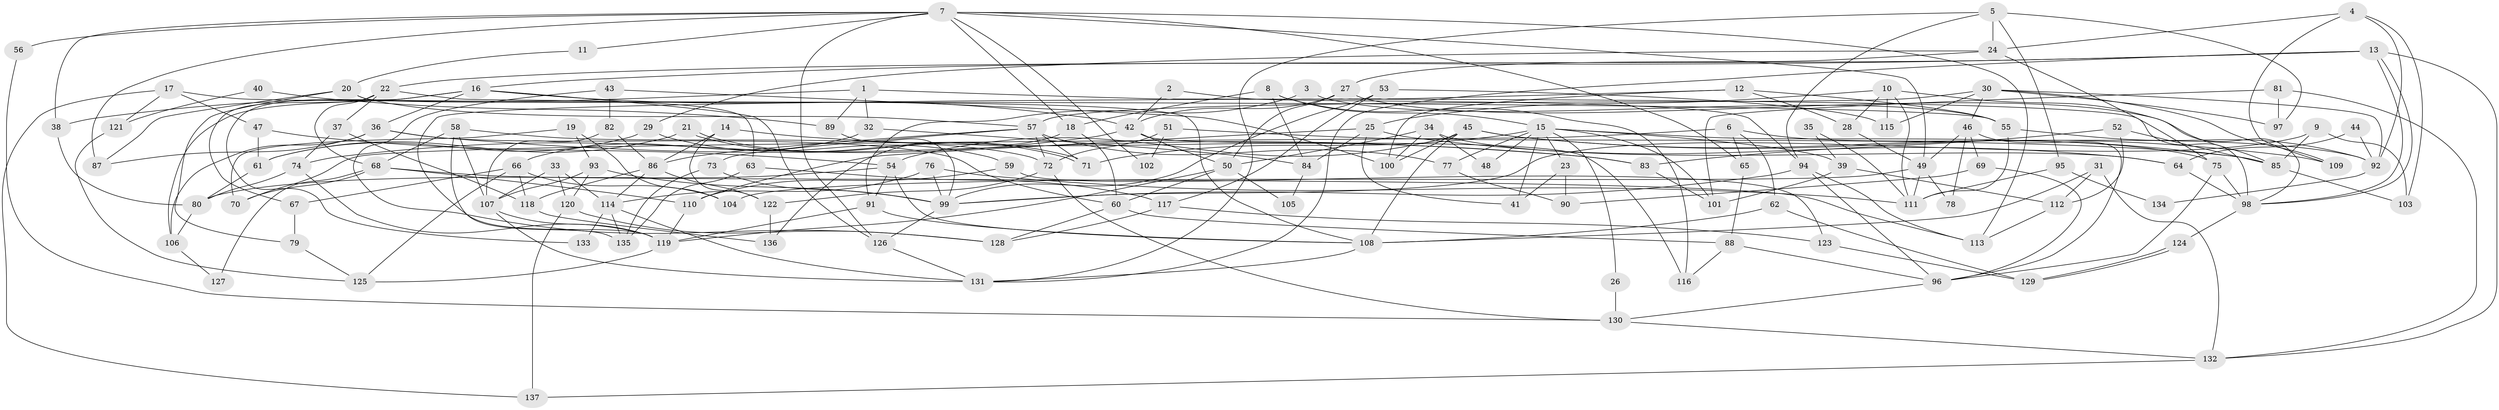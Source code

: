 // coarse degree distribution, {5: 0.2073170731707317, 10: 0.07317073170731707, 3: 0.2804878048780488, 6: 0.06097560975609756, 4: 0.1951219512195122, 2: 0.08536585365853659, 7: 0.036585365853658534, 9: 0.024390243902439025, 8: 0.024390243902439025, 11: 0.012195121951219513}
// Generated by graph-tools (version 1.1) at 2025/54/03/04/25 21:54:47]
// undirected, 137 vertices, 274 edges
graph export_dot {
graph [start="1"]
  node [color=gray90,style=filled];
  1;
  2;
  3;
  4;
  5;
  6;
  7;
  8;
  9;
  10;
  11;
  12;
  13;
  14;
  15;
  16;
  17;
  18;
  19;
  20;
  21;
  22;
  23;
  24;
  25;
  26;
  27;
  28;
  29;
  30;
  31;
  32;
  33;
  34;
  35;
  36;
  37;
  38;
  39;
  40;
  41;
  42;
  43;
  44;
  45;
  46;
  47;
  48;
  49;
  50;
  51;
  52;
  53;
  54;
  55;
  56;
  57;
  58;
  59;
  60;
  61;
  62;
  63;
  64;
  65;
  66;
  67;
  68;
  69;
  70;
  71;
  72;
  73;
  74;
  75;
  76;
  77;
  78;
  79;
  80;
  81;
  82;
  83;
  84;
  85;
  86;
  87;
  88;
  89;
  90;
  91;
  92;
  93;
  94;
  95;
  96;
  97;
  98;
  99;
  100;
  101;
  102;
  103;
  104;
  105;
  106;
  107;
  108;
  109;
  110;
  111;
  112;
  113;
  114;
  115;
  116;
  117;
  118;
  119;
  120;
  121;
  122;
  123;
  124;
  125;
  126;
  127;
  128;
  129;
  130;
  131;
  132;
  133;
  134;
  135;
  136;
  137;
  1 -- 38;
  1 -- 98;
  1 -- 32;
  1 -- 89;
  2 -- 42;
  2 -- 94;
  3 -- 55;
  3 -- 91;
  4 -- 24;
  4 -- 103;
  4 -- 92;
  4 -- 109;
  5 -- 131;
  5 -- 97;
  5 -- 24;
  5 -- 94;
  5 -- 95;
  6 -- 92;
  6 -- 65;
  6 -- 62;
  6 -- 70;
  7 -- 18;
  7 -- 126;
  7 -- 11;
  7 -- 38;
  7 -- 49;
  7 -- 56;
  7 -- 65;
  7 -- 87;
  7 -- 102;
  7 -- 113;
  8 -- 84;
  8 -- 15;
  8 -- 18;
  8 -- 116;
  9 -- 99;
  9 -- 85;
  9 -- 103;
  10 -- 111;
  10 -- 28;
  10 -- 25;
  10 -- 85;
  10 -- 115;
  11 -- 20;
  12 -- 119;
  12 -- 100;
  12 -- 28;
  12 -- 55;
  13 -- 98;
  13 -- 98;
  13 -- 131;
  13 -- 16;
  13 -- 22;
  13 -- 132;
  14 -- 86;
  14 -- 83;
  14 -- 122;
  15 -- 71;
  15 -- 75;
  15 -- 23;
  15 -- 26;
  15 -- 39;
  15 -- 41;
  15 -- 48;
  15 -- 77;
  15 -- 101;
  16 -- 36;
  16 -- 42;
  16 -- 106;
  16 -- 126;
  16 -- 133;
  17 -- 55;
  17 -- 137;
  17 -- 47;
  17 -- 121;
  18 -- 60;
  18 -- 136;
  19 -- 70;
  19 -- 93;
  19 -- 104;
  20 -- 108;
  20 -- 57;
  20 -- 79;
  20 -- 87;
  21 -- 61;
  21 -- 71;
  21 -- 71;
  22 -- 37;
  22 -- 63;
  22 -- 67;
  22 -- 68;
  23 -- 41;
  23 -- 90;
  24 -- 75;
  24 -- 27;
  24 -- 29;
  25 -- 110;
  25 -- 41;
  25 -- 64;
  25 -- 84;
  26 -- 130;
  27 -- 42;
  27 -- 50;
  27 -- 98;
  28 -- 49;
  29 -- 61;
  29 -- 59;
  30 -- 92;
  30 -- 57;
  30 -- 46;
  30 -- 97;
  30 -- 109;
  30 -- 115;
  31 -- 112;
  31 -- 108;
  31 -- 132;
  32 -- 66;
  32 -- 84;
  33 -- 120;
  33 -- 107;
  33 -- 114;
  34 -- 50;
  34 -- 64;
  34 -- 48;
  34 -- 100;
  35 -- 39;
  35 -- 111;
  36 -- 87;
  36 -- 106;
  36 -- 60;
  36 -- 83;
  37 -- 74;
  37 -- 118;
  38 -- 80;
  39 -- 101;
  39 -- 112;
  40 -- 89;
  40 -- 121;
  42 -- 116;
  42 -- 50;
  42 -- 74;
  43 -- 128;
  43 -- 82;
  43 -- 100;
  44 -- 64;
  44 -- 92;
  45 -- 100;
  45 -- 109;
  45 -- 54;
  45 -- 85;
  45 -- 108;
  46 -- 96;
  46 -- 49;
  46 -- 69;
  46 -- 78;
  47 -- 54;
  47 -- 61;
  49 -- 78;
  49 -- 104;
  49 -- 111;
  50 -- 60;
  50 -- 105;
  50 -- 119;
  51 -- 72;
  51 -- 85;
  51 -- 102;
  52 -- 112;
  52 -- 85;
  52 -- 83;
  53 -- 99;
  53 -- 115;
  53 -- 117;
  54 -- 108;
  54 -- 80;
  54 -- 91;
  55 -- 111;
  55 -- 92;
  56 -- 130;
  57 -- 73;
  57 -- 77;
  57 -- 71;
  57 -- 72;
  57 -- 86;
  58 -- 72;
  58 -- 107;
  58 -- 68;
  58 -- 135;
  59 -- 110;
  59 -- 123;
  60 -- 88;
  60 -- 128;
  61 -- 80;
  62 -- 129;
  62 -- 108;
  63 -- 135;
  63 -- 117;
  64 -- 98;
  65 -- 88;
  66 -- 104;
  66 -- 125;
  66 -- 67;
  66 -- 118;
  67 -- 79;
  68 -- 70;
  68 -- 110;
  68 -- 113;
  68 -- 127;
  69 -- 96;
  69 -- 90;
  72 -- 122;
  72 -- 130;
  73 -- 135;
  73 -- 99;
  74 -- 119;
  74 -- 80;
  75 -- 98;
  75 -- 96;
  76 -- 99;
  76 -- 114;
  76 -- 111;
  77 -- 90;
  79 -- 125;
  80 -- 106;
  81 -- 101;
  81 -- 132;
  81 -- 97;
  82 -- 107;
  82 -- 86;
  83 -- 101;
  84 -- 105;
  85 -- 103;
  86 -- 118;
  86 -- 114;
  86 -- 122;
  88 -- 96;
  88 -- 116;
  89 -- 99;
  91 -- 108;
  91 -- 119;
  92 -- 134;
  93 -- 99;
  93 -- 107;
  93 -- 120;
  94 -- 113;
  94 -- 96;
  94 -- 99;
  95 -- 111;
  95 -- 134;
  96 -- 130;
  98 -- 124;
  99 -- 126;
  106 -- 127;
  107 -- 131;
  107 -- 119;
  108 -- 131;
  110 -- 119;
  112 -- 113;
  114 -- 131;
  114 -- 133;
  114 -- 135;
  117 -- 123;
  117 -- 128;
  118 -- 136;
  119 -- 125;
  120 -- 128;
  120 -- 137;
  121 -- 125;
  122 -- 136;
  123 -- 129;
  124 -- 129;
  124 -- 129;
  126 -- 131;
  130 -- 132;
  132 -- 137;
}
